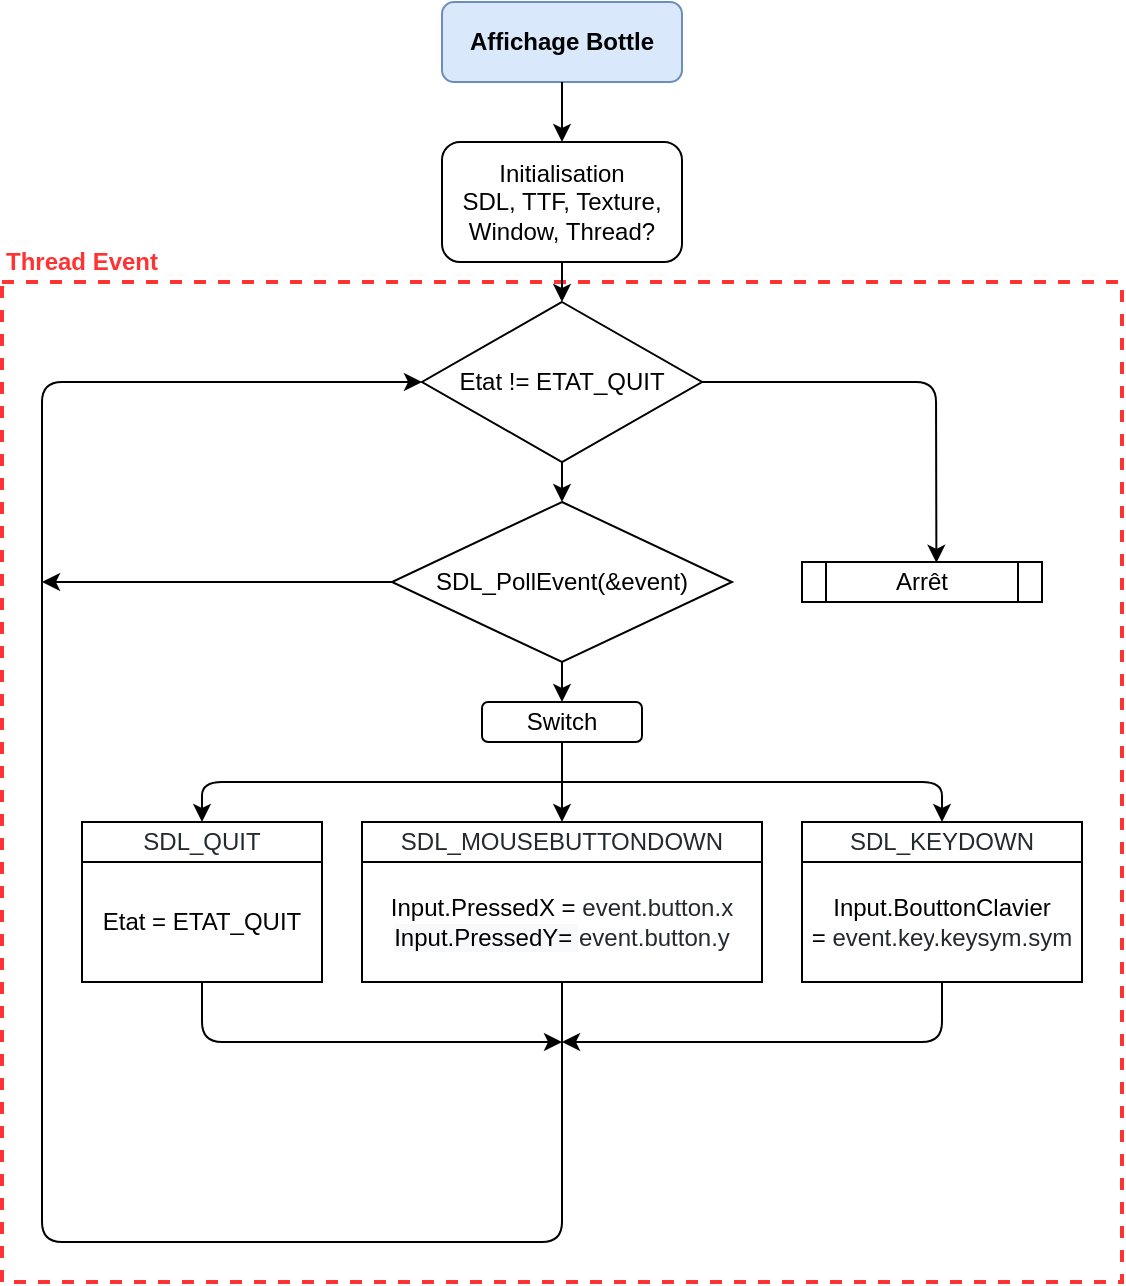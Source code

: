 <mxfile version="13.1.3" type="github" pages="5">
  <diagram id="C5RBs43oDa-KdzZeNtuy" name="Main Thread">
    <mxGraphModel dx="1038" dy="548" grid="1" gridSize="10" guides="1" tooltips="1" connect="1" arrows="1" fold="1" page="1" pageScale="1" pageWidth="827" pageHeight="1169" math="0" shadow="0">
      <root>
        <mxCell id="WIyWlLk6GJQsqaUBKTNV-0" />
        <mxCell id="WIyWlLk6GJQsqaUBKTNV-1" parent="WIyWlLk6GJQsqaUBKTNV-0" />
        <mxCell id="x3-0aDl-ISGODuwCyfTv-0" value="&lt;b&gt;Affichage Bottle&lt;/b&gt;" style="rounded=1;whiteSpace=wrap;html=1;fillColor=#dae8fc;strokeColor=#6c8ebf;" parent="WIyWlLk6GJQsqaUBKTNV-1" vertex="1">
          <mxGeometry x="330" y="90" width="120" height="40" as="geometry" />
        </mxCell>
        <mxCell id="x3-0aDl-ISGODuwCyfTv-1" value="Initialisation&lt;br&gt;SDL, TTF, Texture, Window, Thread?" style="rounded=1;whiteSpace=wrap;html=1;" parent="WIyWlLk6GJQsqaUBKTNV-1" vertex="1">
          <mxGeometry x="330" y="160" width="120" height="60" as="geometry" />
        </mxCell>
        <mxCell id="x3-0aDl-ISGODuwCyfTv-2" value="" style="endArrow=classic;html=1;entryX=0.5;entryY=0;entryDx=0;entryDy=0;" parent="WIyWlLk6GJQsqaUBKTNV-1" target="x3-0aDl-ISGODuwCyfTv-1" edge="1">
          <mxGeometry width="50" height="50" relative="1" as="geometry">
            <mxPoint x="390" y="130" as="sourcePoint" />
            <mxPoint x="439" y="80" as="targetPoint" />
          </mxGeometry>
        </mxCell>
        <mxCell id="x3-0aDl-ISGODuwCyfTv-3" value="" style="whiteSpace=wrap;html=1;fillColor=none;dashed=1;strokeColor=#FF3333;strokeWidth=2;" parent="WIyWlLk6GJQsqaUBKTNV-1" vertex="1">
          <mxGeometry x="110" y="230" width="560" height="500" as="geometry" />
        </mxCell>
        <mxCell id="x3-0aDl-ISGODuwCyfTv-4" value="Etat != ETAT_QUIT" style="rhombus;whiteSpace=wrap;html=1;fillColor=#ffffff;gradientColor=none;" parent="WIyWlLk6GJQsqaUBKTNV-1" vertex="1">
          <mxGeometry x="320" y="240" width="140" height="80" as="geometry" />
        </mxCell>
        <mxCell id="x3-0aDl-ISGODuwCyfTv-5" value="" style="endArrow=classic;html=1;exitX=0.5;exitY=1;exitDx=0;exitDy=0;" parent="WIyWlLk6GJQsqaUBKTNV-1" source="x3-0aDl-ISGODuwCyfTv-1" target="x3-0aDl-ISGODuwCyfTv-4" edge="1">
          <mxGeometry width="50" height="50" relative="1" as="geometry">
            <mxPoint x="390" y="410" as="sourcePoint" />
            <mxPoint x="440" y="360" as="targetPoint" />
          </mxGeometry>
        </mxCell>
        <mxCell id="x3-0aDl-ISGODuwCyfTv-7" value="SDL_PollEvent(&amp;amp;event)" style="rhombus;whiteSpace=wrap;html=1;fillColor=#ffffff;gradientColor=none;" parent="WIyWlLk6GJQsqaUBKTNV-1" vertex="1">
          <mxGeometry x="305" y="340" width="170" height="80" as="geometry" />
        </mxCell>
        <mxCell id="x3-0aDl-ISGODuwCyfTv-8" value="Switch" style="rounded=1;whiteSpace=wrap;html=1;fillColor=#ffffff;gradientColor=none;" parent="WIyWlLk6GJQsqaUBKTNV-1" vertex="1">
          <mxGeometry x="350" y="440" width="80" height="20" as="geometry" />
        </mxCell>
        <mxCell id="x3-0aDl-ISGODuwCyfTv-11" value="" style="group" parent="WIyWlLk6GJQsqaUBKTNV-1" vertex="1" connectable="0">
          <mxGeometry x="150" y="500" width="120" height="80" as="geometry" />
        </mxCell>
        <mxCell id="x3-0aDl-ISGODuwCyfTv-9" value="Etat = ETAT_QUIT" style="rounded=0;whiteSpace=wrap;html=1;fillColor=#ffffff;gradientColor=none;" parent="x3-0aDl-ISGODuwCyfTv-11" vertex="1">
          <mxGeometry y="20" width="120" height="60" as="geometry" />
        </mxCell>
        <mxCell id="x3-0aDl-ISGODuwCyfTv-10" value="&lt;span style=&quot;color: rgb(36 , 41 , 46) ; font-family: , &amp;#34;consolas&amp;#34; , &amp;#34;liberation mono&amp;#34; , &amp;#34;menlo&amp;#34; , monospace ; background-color: rgb(255 , 255 , 255)&quot;&gt;SDL_QUIT&lt;/span&gt;" style="rounded=0;whiteSpace=wrap;html=1;fillColor=#ffffff;gradientColor=none;" parent="x3-0aDl-ISGODuwCyfTv-11" vertex="1">
          <mxGeometry width="120" height="20" as="geometry" />
        </mxCell>
        <mxCell id="x3-0aDl-ISGODuwCyfTv-14" value="" style="group" parent="WIyWlLk6GJQsqaUBKTNV-1" vertex="1" connectable="0">
          <mxGeometry x="290" y="500" width="200" height="80" as="geometry" />
        </mxCell>
        <mxCell id="x3-0aDl-ISGODuwCyfTv-15" value="Input.PressedX =&amp;nbsp;&lt;span style=&quot;color: rgb(36 , 41 , 46) ; font-family: , &amp;#34;consolas&amp;#34; , &amp;#34;liberation mono&amp;#34; , &amp;#34;menlo&amp;#34; , monospace ; background-color: rgb(255 , 255 , 255)&quot;&gt;event.&lt;/span&gt;&lt;span class=&quot;pl-smi&quot; style=&quot;box-sizing: border-box ; color: rgb(36 , 41 , 46) ; font-family: , &amp;#34;consolas&amp;#34; , &amp;#34;liberation mono&amp;#34; , &amp;#34;menlo&amp;#34; , monospace ; background-color: rgb(255 , 255 , 255)&quot;&gt;button&lt;/span&gt;&lt;span style=&quot;color: rgb(36 , 41 , 46) ; font-family: , &amp;#34;consolas&amp;#34; , &amp;#34;liberation mono&amp;#34; , &amp;#34;menlo&amp;#34; , monospace ; background-color: rgb(255 , 255 , 255)&quot;&gt;.&lt;/span&gt;&lt;span class=&quot;pl-smi&quot; style=&quot;box-sizing: border-box ; color: rgb(36 , 41 , 46) ; font-family: , &amp;#34;consolas&amp;#34; , &amp;#34;liberation mono&amp;#34; , &amp;#34;menlo&amp;#34; , monospace ; background-color: rgb(255 , 255 , 255)&quot;&gt;x&lt;br&gt;&lt;span style=&quot;color: rgb(0 , 0 , 0) ; background-color: rgb(248 , 249 , 250)&quot;&gt;Input.PressedY=&amp;nbsp;&lt;/span&gt;event.&lt;span class=&quot;pl-smi&quot; style=&quot;box-sizing: border-box&quot;&gt;button&lt;/span&gt;.y&lt;br&gt;&lt;/span&gt;" style="rounded=0;whiteSpace=wrap;html=1;fillColor=#ffffff;gradientColor=none;" parent="x3-0aDl-ISGODuwCyfTv-14" vertex="1">
          <mxGeometry y="20" width="200" height="60" as="geometry" />
        </mxCell>
        <mxCell id="x3-0aDl-ISGODuwCyfTv-16" value="&lt;span style=&quot;color: rgb(36 , 41 , 46) ; font-family: , &amp;#34;consolas&amp;#34; , &amp;#34;liberation mono&amp;#34; , &amp;#34;menlo&amp;#34; , monospace ; background-color: rgb(255 , 255 , 255)&quot;&gt;SDL_MOUSEBUTTONDOWN&lt;/span&gt;" style="rounded=0;whiteSpace=wrap;html=1;fillColor=#ffffff;gradientColor=none;" parent="x3-0aDl-ISGODuwCyfTv-14" vertex="1">
          <mxGeometry width="200" height="20" as="geometry" />
        </mxCell>
        <mxCell id="x3-0aDl-ISGODuwCyfTv-17" value="" style="group" parent="WIyWlLk6GJQsqaUBKTNV-1" vertex="1" connectable="0">
          <mxGeometry x="510" y="500" width="140" height="80" as="geometry" />
        </mxCell>
        <mxCell id="x3-0aDl-ISGODuwCyfTv-18" value="Input.BouttonClavier =&amp;nbsp;&lt;span style=&quot;color: rgb(36 , 41 , 46) ; font-family: , &amp;#34;consolas&amp;#34; , &amp;#34;liberation mono&amp;#34; , &amp;#34;menlo&amp;#34; , monospace ; background-color: rgb(255 , 255 , 255)&quot;&gt;event.&lt;/span&gt;&lt;span class=&quot;pl-smi&quot; style=&quot;box-sizing: border-box ; color: rgb(36 , 41 , 46) ; font-family: , &amp;#34;consolas&amp;#34; , &amp;#34;liberation mono&amp;#34; , &amp;#34;menlo&amp;#34; , monospace ; background-color: rgb(255 , 255 , 255)&quot;&gt;key&lt;/span&gt;&lt;span style=&quot;color: rgb(36 , 41 , 46) ; font-family: , &amp;#34;consolas&amp;#34; , &amp;#34;liberation mono&amp;#34; , &amp;#34;menlo&amp;#34; , monospace ; background-color: rgb(255 , 255 , 255)&quot;&gt;.&lt;/span&gt;&lt;span class=&quot;pl-smi&quot; style=&quot;box-sizing: border-box ; color: rgb(36 , 41 , 46) ; font-family: , &amp;#34;consolas&amp;#34; , &amp;#34;liberation mono&amp;#34; , &amp;#34;menlo&amp;#34; , monospace ; background-color: rgb(255 , 255 , 255)&quot;&gt;keysym&lt;/span&gt;&lt;span style=&quot;color: rgb(36 , 41 , 46) ; font-family: , &amp;#34;consolas&amp;#34; , &amp;#34;liberation mono&amp;#34; , &amp;#34;menlo&amp;#34; , monospace ; background-color: rgb(255 , 255 , 255)&quot;&gt;.&lt;/span&gt;&lt;span class=&quot;pl-smi&quot; style=&quot;box-sizing: border-box ; color: rgb(36 , 41 , 46) ; font-family: , &amp;#34;consolas&amp;#34; , &amp;#34;liberation mono&amp;#34; , &amp;#34;menlo&amp;#34; , monospace ; background-color: rgb(255 , 255 , 255)&quot;&gt;sym&lt;/span&gt;" style="rounded=0;whiteSpace=wrap;html=1;fillColor=#ffffff;gradientColor=none;" parent="x3-0aDl-ISGODuwCyfTv-17" vertex="1">
          <mxGeometry y="20" width="140" height="60" as="geometry" />
        </mxCell>
        <mxCell id="x3-0aDl-ISGODuwCyfTv-19" value="&lt;span style=&quot;color: rgb(36 , 41 , 46) ; font-family: , &amp;#34;consolas&amp;#34; , &amp;#34;liberation mono&amp;#34; , &amp;#34;menlo&amp;#34; , monospace ; background-color: rgb(255 , 255 , 255)&quot;&gt;SDL_KEYDOWN&lt;/span&gt;" style="rounded=0;whiteSpace=wrap;html=1;fillColor=#ffffff;gradientColor=none;" parent="x3-0aDl-ISGODuwCyfTv-17" vertex="1">
          <mxGeometry width="140" height="20" as="geometry" />
        </mxCell>
        <mxCell id="x3-0aDl-ISGODuwCyfTv-20" value="" style="endArrow=classic;html=1;exitX=0.5;exitY=1;exitDx=0;exitDy=0;" parent="WIyWlLk6GJQsqaUBKTNV-1" source="x3-0aDl-ISGODuwCyfTv-8" target="x3-0aDl-ISGODuwCyfTv-16" edge="1">
          <mxGeometry width="50" height="50" relative="1" as="geometry">
            <mxPoint x="390" y="580" as="sourcePoint" />
            <mxPoint x="440" y="530" as="targetPoint" />
          </mxGeometry>
        </mxCell>
        <mxCell id="x3-0aDl-ISGODuwCyfTv-21" value="" style="endArrow=classic;html=1;entryX=0.5;entryY=0;entryDx=0;entryDy=0;" parent="WIyWlLk6GJQsqaUBKTNV-1" target="x3-0aDl-ISGODuwCyfTv-10" edge="1">
          <mxGeometry width="50" height="50" relative="1" as="geometry">
            <mxPoint x="390" y="480" as="sourcePoint" />
            <mxPoint x="290" y="450" as="targetPoint" />
            <Array as="points">
              <mxPoint x="210" y="480" />
            </Array>
          </mxGeometry>
        </mxCell>
        <mxCell id="x3-0aDl-ISGODuwCyfTv-22" value="" style="endArrow=classic;html=1;entryX=0.5;entryY=0;entryDx=0;entryDy=0;" parent="WIyWlLk6GJQsqaUBKTNV-1" target="x3-0aDl-ISGODuwCyfTv-19" edge="1">
          <mxGeometry width="50" height="50" relative="1" as="geometry">
            <mxPoint x="390" y="480" as="sourcePoint" />
            <mxPoint x="440" y="530" as="targetPoint" />
            <Array as="points">
              <mxPoint x="580" y="480" />
            </Array>
          </mxGeometry>
        </mxCell>
        <mxCell id="x3-0aDl-ISGODuwCyfTv-23" value="" style="endArrow=classic;html=1;exitX=0.5;exitY=1;exitDx=0;exitDy=0;entryX=0.5;entryY=0;entryDx=0;entryDy=0;" parent="WIyWlLk6GJQsqaUBKTNV-1" source="x3-0aDl-ISGODuwCyfTv-7" target="x3-0aDl-ISGODuwCyfTv-8" edge="1">
          <mxGeometry width="50" height="50" relative="1" as="geometry">
            <mxPoint x="390" y="580" as="sourcePoint" />
            <mxPoint x="440" y="530" as="targetPoint" />
          </mxGeometry>
        </mxCell>
        <mxCell id="x3-0aDl-ISGODuwCyfTv-24" value="" style="endArrow=classic;html=1;entryX=0.5;entryY=0;entryDx=0;entryDy=0;exitX=0.5;exitY=1;exitDx=0;exitDy=0;" parent="WIyWlLk6GJQsqaUBKTNV-1" source="x3-0aDl-ISGODuwCyfTv-4" target="x3-0aDl-ISGODuwCyfTv-7" edge="1">
          <mxGeometry width="50" height="50" relative="1" as="geometry">
            <mxPoint x="390" y="480" as="sourcePoint" />
            <mxPoint x="440" y="430" as="targetPoint" />
          </mxGeometry>
        </mxCell>
        <mxCell id="x3-0aDl-ISGODuwCyfTv-25" value="" style="endArrow=classic;html=1;entryX=0;entryY=0.5;entryDx=0;entryDy=0;exitX=0.5;exitY=1;exitDx=0;exitDy=0;" parent="WIyWlLk6GJQsqaUBKTNV-1" source="x3-0aDl-ISGODuwCyfTv-15" target="x3-0aDl-ISGODuwCyfTv-4" edge="1">
          <mxGeometry width="50" height="50" relative="1" as="geometry">
            <mxPoint x="100" y="130" as="sourcePoint" />
            <mxPoint x="390" y="650.711" as="targetPoint" />
            <Array as="points">
              <mxPoint x="390" y="710" />
              <mxPoint x="130" y="710" />
              <mxPoint x="130" y="380" />
              <mxPoint x="130" y="280" />
            </Array>
          </mxGeometry>
        </mxCell>
        <mxCell id="x3-0aDl-ISGODuwCyfTv-26" value="" style="endArrow=classic;html=1;exitX=0.5;exitY=1;exitDx=0;exitDy=0;" parent="WIyWlLk6GJQsqaUBKTNV-1" source="x3-0aDl-ISGODuwCyfTv-9" edge="1">
          <mxGeometry width="50" height="50" relative="1" as="geometry">
            <mxPoint x="390" y="580" as="sourcePoint" />
            <mxPoint x="390" y="610" as="targetPoint" />
            <Array as="points">
              <mxPoint x="210" y="610" />
            </Array>
          </mxGeometry>
        </mxCell>
        <mxCell id="x3-0aDl-ISGODuwCyfTv-27" value="" style="endArrow=classic;html=1;exitX=0.5;exitY=1;exitDx=0;exitDy=0;" parent="WIyWlLk6GJQsqaUBKTNV-1" source="x3-0aDl-ISGODuwCyfTv-18" edge="1">
          <mxGeometry width="50" height="50" relative="1" as="geometry">
            <mxPoint x="390" y="680" as="sourcePoint" />
            <mxPoint x="390" y="610" as="targetPoint" />
            <Array as="points">
              <mxPoint x="580" y="610" />
            </Array>
          </mxGeometry>
        </mxCell>
        <mxCell id="x3-0aDl-ISGODuwCyfTv-28" value="" style="endArrow=classic;html=1;exitX=0;exitY=0.5;exitDx=0;exitDy=0;" parent="WIyWlLk6GJQsqaUBKTNV-1" source="x3-0aDl-ISGODuwCyfTv-7" edge="1">
          <mxGeometry width="50" height="50" relative="1" as="geometry">
            <mxPoint x="390" y="480" as="sourcePoint" />
            <mxPoint x="130" y="380" as="targetPoint" />
          </mxGeometry>
        </mxCell>
        <mxCell id="x3-0aDl-ISGODuwCyfTv-30" value="Arrêt" style="shape=process;whiteSpace=wrap;html=1;backgroundOutline=1;fillColor=#ffffff;gradientColor=none;" parent="WIyWlLk6GJQsqaUBKTNV-1" vertex="1">
          <mxGeometry x="510" y="370" width="120" height="20" as="geometry" />
        </mxCell>
        <mxCell id="x3-0aDl-ISGODuwCyfTv-31" value="" style="endArrow=classic;html=1;exitX=1;exitY=0.5;exitDx=0;exitDy=0;entryX=0.56;entryY=0.02;entryDx=0;entryDy=0;entryPerimeter=0;" parent="WIyWlLk6GJQsqaUBKTNV-1" source="x3-0aDl-ISGODuwCyfTv-4" target="x3-0aDl-ISGODuwCyfTv-30" edge="1">
          <mxGeometry width="50" height="50" relative="1" as="geometry">
            <mxPoint x="390" y="480" as="sourcePoint" />
            <mxPoint x="440" y="430" as="targetPoint" />
            <Array as="points">
              <mxPoint x="577" y="280" />
            </Array>
          </mxGeometry>
        </mxCell>
        <mxCell id="x3-0aDl-ISGODuwCyfTv-32" value="Thread Event" style="text;html=1;strokeColor=none;fillColor=none;align=center;verticalAlign=middle;whiteSpace=wrap;rounded=0;fontStyle=1;fontColor=#FF3333;" parent="WIyWlLk6GJQsqaUBKTNV-1" vertex="1">
          <mxGeometry x="110" y="210" width="80" height="20" as="geometry" />
        </mxCell>
      </root>
    </mxGraphModel>
  </diagram>
  <diagram id="mV_8aAiYIyaUgRgPS9Er" name="Menu Thread">
    <mxGraphModel dx="1038" dy="548" grid="1" gridSize="10" guides="1" tooltips="1" connect="1" arrows="1" fold="1" page="1" pageScale="1" pageWidth="827" pageHeight="1169" math="0" shadow="0">
      <root>
        <mxCell id="vZPbmTrnyK0QU0AKoeYh-0" />
        <mxCell id="vZPbmTrnyK0QU0AKoeYh-1" parent="vZPbmTrnyK0QU0AKoeYh-0" />
        <mxCell id="e_vKIvhH-Zaa7iAVlnjw-0" value="" style="whiteSpace=wrap;html=1;dashed=1;fillColor=none;strokeColor=#FF3333;strokeWidth=2;" parent="vZPbmTrnyK0QU0AKoeYh-1" vertex="1">
          <mxGeometry x="110" y="220" width="560" height="420" as="geometry" />
        </mxCell>
        <mxCell id="1Tas4SEN_yfj2xKBpSrV-0" value="Thread Menu" style="text;html=1;strokeColor=none;fillColor=none;align=center;verticalAlign=middle;whiteSpace=wrap;rounded=0;fontStyle=1;fontColor=#FF3333;" parent="vZPbmTrnyK0QU0AKoeYh-1" vertex="1">
          <mxGeometry x="110" y="200" width="80" height="20" as="geometry" />
        </mxCell>
        <mxCell id="qAhnPctFecZi3tBxf-kB-5" style="edgeStyle=none;rounded=0;orthogonalLoop=1;jettySize=auto;html=1;exitX=0.5;exitY=1;exitDx=0;exitDy=0;fontColor=#000000;" parent="vZPbmTrnyK0QU0AKoeYh-1" source="qAhnPctFecZi3tBxf-kB-0" target="qAhnPctFecZi3tBxf-kB-4" edge="1">
          <mxGeometry relative="1" as="geometry" />
        </mxCell>
        <mxCell id="AD7GURItfGFIor2AkFQz-9" style="edgeStyle=none;rounded=0;orthogonalLoop=1;jettySize=auto;html=1;exitX=1;exitY=0.5;exitDx=0;exitDy=0;fontColor=#000000;" parent="vZPbmTrnyK0QU0AKoeYh-1" source="qAhnPctFecZi3tBxf-kB-0" edge="1">
          <mxGeometry relative="1" as="geometry">
            <mxPoint x="390" y="240" as="targetPoint" />
            <Array as="points">
              <mxPoint x="463" y="240" />
            </Array>
          </mxGeometry>
        </mxCell>
        <mxCell id="qAhnPctFecZi3tBxf-kB-0" value="&lt;font color=&quot;#000000&quot;&gt;Etat == ETAT_MENU&lt;/font&gt;" style="rhombus;whiteSpace=wrap;html=1;strokeColor=#000000;fillColor=none;gradientColor=none;fontColor=#FF3333;" parent="vZPbmTrnyK0QU0AKoeYh-1" vertex="1">
          <mxGeometry x="317.5" y="250" width="145" height="80" as="geometry" />
        </mxCell>
        <mxCell id="qAhnPctFecZi3tBxf-kB-3" style="edgeStyle=none;rounded=0;orthogonalLoop=1;jettySize=auto;html=1;exitX=0.5;exitY=1;exitDx=0;exitDy=0;entryX=0.5;entryY=0;entryDx=0;entryDy=0;fontColor=#FF3333;" parent="vZPbmTrnyK0QU0AKoeYh-1" source="qAhnPctFecZi3tBxf-kB-1" target="qAhnPctFecZi3tBxf-kB-0" edge="1">
          <mxGeometry relative="1" as="geometry" />
        </mxCell>
        <mxCell id="qAhnPctFecZi3tBxf-kB-1" value="&lt;font color=&quot;#000000&quot;&gt;MENU&lt;/font&gt;" style="rounded=1;whiteSpace=wrap;html=1;strokeColor=#10739e;fillColor=#b1ddf0;fontStyle=1" parent="vZPbmTrnyK0QU0AKoeYh-1" vertex="1">
          <mxGeometry x="330" y="170" width="120" height="30" as="geometry" />
        </mxCell>
        <mxCell id="qAhnPctFecZi3tBxf-kB-2" style="edgeStyle=none;rounded=0;orthogonalLoop=1;jettySize=auto;html=1;exitX=0.5;exitY=1;exitDx=0;exitDy=0;fontColor=#FF3333;" parent="vZPbmTrnyK0QU0AKoeYh-1" source="qAhnPctFecZi3tBxf-kB-1" target="qAhnPctFecZi3tBxf-kB-1" edge="1">
          <mxGeometry relative="1" as="geometry" />
        </mxCell>
        <mxCell id="AD7GURItfGFIor2AkFQz-6" style="edgeStyle=none;rounded=0;orthogonalLoop=1;jettySize=auto;html=1;exitX=0.5;exitY=1;exitDx=0;exitDy=0;entryX=0.5;entryY=0;entryDx=0;entryDy=0;fontColor=#000000;" parent="vZPbmTrnyK0QU0AKoeYh-1" source="qAhnPctFecZi3tBxf-kB-4" target="AD7GURItfGFIor2AkFQz-3" edge="1">
          <mxGeometry relative="1" as="geometry" />
        </mxCell>
        <mxCell id="qAhnPctFecZi3tBxf-kB-4" value="Afficher Menu" style="rounded=0;whiteSpace=wrap;html=1;strokeColor=#000000;fillColor=none;gradientColor=none;fontColor=#000000;" parent="vZPbmTrnyK0QU0AKoeYh-1" vertex="1">
          <mxGeometry x="330" y="350" width="120" height="30" as="geometry" />
        </mxCell>
        <mxCell id="qAhnPctFecZi3tBxf-kB-9" value="" style="group" parent="vZPbmTrnyK0QU0AKoeYh-1" vertex="1" connectable="0">
          <mxGeometry x="180" y="484.22" width="170" height="65.78" as="geometry" />
        </mxCell>
        <mxCell id="qAhnPctFecZi3tBxf-kB-6" value="Input(x,y) = 0&lt;br&gt;Etat = ETAT_CONNECTION&lt;br&gt;" style="rounded=0;whiteSpace=wrap;html=1;strokeColor=#000000;fillColor=none;gradientColor=none;fontColor=#000000;" parent="qAhnPctFecZi3tBxf-kB-9" vertex="1">
          <mxGeometry y="16.445" width="170" height="49.335" as="geometry" />
        </mxCell>
        <mxCell id="qAhnPctFecZi3tBxf-kB-8" value="Input(x,y)&amp;nbsp;&lt;span style=&quot;font-family: &amp;#34;open sans&amp;#34; ; font-size: 16px ; letter-spacing: 0.3px&quot;&gt;∈ &lt;/span&gt;&lt;span style=&quot;letter-spacing: 0.3px&quot;&gt;&lt;font style=&quot;font-size: 12px&quot;&gt;Se connecter&lt;/font&gt;&lt;/span&gt;&lt;span style=&quot;font-family: &amp;#34;open sans&amp;#34; ; font-size: 16px ; letter-spacing: 0.3px&quot;&gt;&amp;nbsp;&lt;/span&gt;" style="rounded=0;whiteSpace=wrap;html=1;strokeColor=#000000;fillColor=none;gradientColor=none;fontColor=#000000;align=center;" parent="qAhnPctFecZi3tBxf-kB-9" vertex="1">
          <mxGeometry y="-10" width="170" height="26.45" as="geometry" />
        </mxCell>
        <mxCell id="AD7GURItfGFIor2AkFQz-0" value="" style="group" parent="vZPbmTrnyK0QU0AKoeYh-1" vertex="1" connectable="0">
          <mxGeometry x="430" y="484.22" width="170" height="65.78" as="geometry" />
        </mxCell>
        <mxCell id="AD7GURItfGFIor2AkFQz-1" value="Input(x,y) = 0&lt;br&gt;Etat = ETAT_COMPTE" style="rounded=0;whiteSpace=wrap;html=1;strokeColor=#000000;fillColor=none;gradientColor=none;fontColor=#000000;" parent="AD7GURItfGFIor2AkFQz-0" vertex="1">
          <mxGeometry y="16.445" width="170" height="49.335" as="geometry" />
        </mxCell>
        <mxCell id="AD7GURItfGFIor2AkFQz-2" value="Input(x,y)&amp;nbsp;&lt;span style=&quot;font-family: &amp;#34;open sans&amp;#34; ; font-size: 16px ; letter-spacing: 0.3px&quot;&gt;∈ &lt;/span&gt;&lt;span style=&quot;letter-spacing: 0.3px&quot;&gt;&lt;font style=&quot;font-size: 12px&quot;&gt;Créer Compte&lt;/font&gt;&lt;/span&gt;&lt;span style=&quot;font-family: &amp;#34;open sans&amp;#34; ; font-size: 16px ; letter-spacing: 0.3px&quot;&gt;&amp;nbsp;&lt;/span&gt;" style="rounded=0;whiteSpace=wrap;html=1;strokeColor=#000000;fillColor=none;gradientColor=none;fontColor=#000000;align=center;" parent="AD7GURItfGFIor2AkFQz-0" vertex="1">
          <mxGeometry y="-10" width="170" height="26.45" as="geometry" />
        </mxCell>
        <mxCell id="AD7GURItfGFIor2AkFQz-4" style="edgeStyle=none;rounded=0;orthogonalLoop=1;jettySize=auto;html=1;exitX=0.5;exitY=1;exitDx=0;exitDy=0;entryX=0.5;entryY=0;entryDx=0;entryDy=0;fontColor=#000000;" parent="vZPbmTrnyK0QU0AKoeYh-1" source="AD7GURItfGFIor2AkFQz-3" target="AD7GURItfGFIor2AkFQz-2" edge="1">
          <mxGeometry relative="1" as="geometry">
            <Array as="points">
              <mxPoint x="390" y="440" />
              <mxPoint x="515" y="440" />
            </Array>
          </mxGeometry>
        </mxCell>
        <mxCell id="AD7GURItfGFIor2AkFQz-5" style="edgeStyle=none;rounded=0;orthogonalLoop=1;jettySize=auto;html=1;exitX=0.5;exitY=1;exitDx=0;exitDy=0;entryX=0.5;entryY=0;entryDx=0;entryDy=0;fontColor=#000000;" parent="vZPbmTrnyK0QU0AKoeYh-1" source="AD7GURItfGFIor2AkFQz-3" target="qAhnPctFecZi3tBxf-kB-8" edge="1">
          <mxGeometry relative="1" as="geometry">
            <Array as="points">
              <mxPoint x="390" y="440" />
              <mxPoint x="265" y="440" />
            </Array>
          </mxGeometry>
        </mxCell>
        <mxCell id="AD7GURItfGFIor2AkFQz-3" value="Test" style="rounded=1;whiteSpace=wrap;html=1;strokeColor=#000000;fillColor=none;gradientColor=none;fontColor=#000000;" parent="vZPbmTrnyK0QU0AKoeYh-1" vertex="1">
          <mxGeometry x="350" y="400" width="80" height="20" as="geometry" />
        </mxCell>
        <mxCell id="AD7GURItfGFIor2AkFQz-7" style="edgeStyle=none;rounded=0;orthogonalLoop=1;jettySize=auto;html=1;exitX=0.5;exitY=1;exitDx=0;exitDy=0;fontColor=#000000;" parent="vZPbmTrnyK0QU0AKoeYh-1" source="qAhnPctFecZi3tBxf-kB-6" edge="1">
          <mxGeometry relative="1" as="geometry">
            <mxPoint x="390" y="240" as="targetPoint" />
            <Array as="points">
              <mxPoint x="265" y="600" />
              <mxPoint x="160" y="600" />
              <mxPoint x="160" y="240" />
            </Array>
          </mxGeometry>
        </mxCell>
        <mxCell id="AD7GURItfGFIor2AkFQz-8" style="edgeStyle=none;rounded=0;orthogonalLoop=1;jettySize=auto;html=1;exitX=0.5;exitY=1;exitDx=0;exitDy=0;fontColor=#000000;" parent="vZPbmTrnyK0QU0AKoeYh-1" source="AD7GURItfGFIor2AkFQz-1" edge="1">
          <mxGeometry relative="1" as="geometry">
            <mxPoint x="260" y="600" as="targetPoint" />
            <Array as="points">
              <mxPoint x="515" y="600" />
            </Array>
          </mxGeometry>
        </mxCell>
        <mxCell id="rxZX2GfCOOFLnkzj0nId-0" style="edgeStyle=none;rounded=0;orthogonalLoop=1;jettySize=auto;html=1;exitX=0.5;exitY=1;exitDx=0;exitDy=0;fontColor=#000000;" parent="vZPbmTrnyK0QU0AKoeYh-1" source="e_vKIvhH-Zaa7iAVlnjw-0" target="e_vKIvhH-Zaa7iAVlnjw-0" edge="1">
          <mxGeometry relative="1" as="geometry" />
        </mxCell>
      </root>
    </mxGraphModel>
  </diagram>
  <diagram id="SABJsbvcj25Dh_eEQugB" name="Créer Compte Thread">
    <mxGraphModel dx="1865" dy="1717" grid="1" gridSize="10" guides="1" tooltips="1" connect="1" arrows="1" fold="1" page="1" pageScale="1" pageWidth="827" pageHeight="1169" math="0" shadow="0">
      <root>
        <mxCell id="mYMzYYPP3-yORAxUGA6w-0" />
        <mxCell id="mYMzYYPP3-yORAxUGA6w-1" parent="mYMzYYPP3-yORAxUGA6w-0" />
        <mxCell id="J_84b_MgxyA1gWOChDv_-0" value="" style="whiteSpace=wrap;html=1;dashed=1;fillColor=none;strokeColor=#FF3333;verticalAlign=middle;strokeWidth=2;" vertex="1" parent="mYMzYYPP3-yORAxUGA6w-1">
          <mxGeometry x="-320" y="40" width="1150" height="910" as="geometry" />
        </mxCell>
        <mxCell id="oTb_ZZuAs04yJFlOT6FL-0" value="Thread Créer Compte" style="text;html=1;strokeColor=none;fillColor=none;align=center;verticalAlign=middle;whiteSpace=wrap;rounded=0;fontStyle=1;fontColor=#FF3333;" parent="mYMzYYPP3-yORAxUGA6w-1" vertex="1">
          <mxGeometry x="-320" y="20" width="130" height="20" as="geometry" />
        </mxCell>
        <mxCell id="rjOmy4k-91mObsRukWhH-1" style="edgeStyle=none;rounded=0;orthogonalLoop=1;jettySize=auto;html=1;exitX=0.5;exitY=1;exitDx=0;exitDy=0;entryX=0.5;entryY=0;entryDx=0;entryDy=0;fontColor=#000000;" parent="mYMzYYPP3-yORAxUGA6w-1" source="w_IP8f8tN010MCsf9RJf-0" target="rjOmy4k-91mObsRukWhH-0" edge="1">
          <mxGeometry relative="1" as="geometry" />
        </mxCell>
        <mxCell id="DLfBeb-snqFi9MLf9C4Z-7" style="edgeStyle=orthogonalEdgeStyle;rounded=0;orthogonalLoop=1;jettySize=auto;html=1;exitX=1;exitY=0.5;exitDx=0;exitDy=0;" edge="1" parent="mYMzYYPP3-yORAxUGA6w-1" source="w_IP8f8tN010MCsf9RJf-0">
          <mxGeometry relative="1" as="geometry">
            <mxPoint x="390" y="50" as="targetPoint" />
            <Array as="points">
              <mxPoint x="530" y="290" />
              <mxPoint x="530" y="50" />
            </Array>
          </mxGeometry>
        </mxCell>
        <mxCell id="w_IP8f8tN010MCsf9RJf-0" value="&lt;font color=&quot;#000000&quot;&gt;Etat == ETAT_COMPTE&lt;/font&gt;" style="rhombus;whiteSpace=wrap;html=1;strokeColor=#000000;fillColor=none;gradientColor=none;fontColor=#FF3333;" parent="mYMzYYPP3-yORAxUGA6w-1" vertex="1">
          <mxGeometry x="293.75" y="250" width="192.5" height="80" as="geometry" />
        </mxCell>
        <mxCell id="DLfBeb-snqFi9MLf9C4Z-6" style="edgeStyle=orthogonalEdgeStyle;rounded=0;orthogonalLoop=1;jettySize=auto;html=1;exitX=0.5;exitY=1;exitDx=0;exitDy=0;" edge="1" parent="mYMzYYPP3-yORAxUGA6w-1" source="lALPWYPhE3fPlMj3Ps1b-0" target="DLfBeb-snqFi9MLf9C4Z-0">
          <mxGeometry relative="1" as="geometry" />
        </mxCell>
        <mxCell id="lALPWYPhE3fPlMj3Ps1b-0" value="&lt;font color=&quot;#000000&quot;&gt;Créer Compte&lt;/font&gt;" style="rounded=1;whiteSpace=wrap;html=1;strokeColor=#10739e;fillColor=#b1ddf0;fontStyle=1" parent="mYMzYYPP3-yORAxUGA6w-1" vertex="1">
          <mxGeometry x="330" y="-10" width="120" height="30" as="geometry" />
        </mxCell>
        <mxCell id="9mNAoDdw1-pX__U5zwQ0-13" style="edgeStyle=none;rounded=0;orthogonalLoop=1;jettySize=auto;html=1;exitX=0.5;exitY=1;exitDx=0;exitDy=0;entryX=0.5;entryY=0;entryDx=0;entryDy=0;fontColor=#000000;" parent="mYMzYYPP3-yORAxUGA6w-1" source="rjOmy4k-91mObsRukWhH-0" target="9mNAoDdw1-pX__U5zwQ0-9" edge="1">
          <mxGeometry relative="1" as="geometry">
            <Array as="points">
              <mxPoint x="390" y="400" />
              <mxPoint x="140" y="400" />
            </Array>
          </mxGeometry>
        </mxCell>
        <mxCell id="d3_sLzzLSzaLYkmZ6J2R-30" style="edgeStyle=none;rounded=0;orthogonalLoop=1;jettySize=auto;html=1;exitX=0.5;exitY=1;exitDx=0;exitDy=0;entryX=0.5;entryY=0;entryDx=0;entryDy=0;fontColor=#000000;" parent="mYMzYYPP3-yORAxUGA6w-1" source="rjOmy4k-91mObsRukWhH-0" target="VOyfhuNL1UjFmyKFR9fz-0" edge="1">
          <mxGeometry relative="1" as="geometry">
            <Array as="points">
              <mxPoint x="390" y="400" />
              <mxPoint x="640" y="400" />
            </Array>
          </mxGeometry>
        </mxCell>
        <mxCell id="JDDFASkZUZdpF0DCCOwM-0" style="edgeStyle=orthogonalEdgeStyle;rounded=0;orthogonalLoop=1;jettySize=auto;html=1;exitX=0.5;exitY=1;exitDx=0;exitDy=0;entryX=0.5;entryY=0;entryDx=0;entryDy=0;" edge="1" parent="mYMzYYPP3-yORAxUGA6w-1" source="rjOmy4k-91mObsRukWhH-0" target="d3_sLzzLSzaLYkmZ6J2R-5">
          <mxGeometry relative="1" as="geometry" />
        </mxCell>
        <mxCell id="rjOmy4k-91mObsRukWhH-0" value="Afficher Compte" style="rounded=0;whiteSpace=wrap;html=1;strokeColor=#000000;fillColor=none;gradientColor=none;fontColor=#000000;" parent="mYMzYYPP3-yORAxUGA6w-1" vertex="1">
          <mxGeometry x="330" y="350" width="120" height="30" as="geometry" />
        </mxCell>
        <mxCell id="9mNAoDdw1-pX__U5zwQ0-2" style="edgeStyle=none;rounded=0;orthogonalLoop=1;jettySize=auto;html=1;exitX=0.5;exitY=1;exitDx=0;exitDy=0;entryX=0.5;entryY=0;entryDx=0;entryDy=0;fontColor=#000000;" parent="mYMzYYPP3-yORAxUGA6w-1" source="VOyfhuNL1UjFmyKFR9fz-0" target="9mNAoDdw1-pX__U5zwQ0-0" edge="1">
          <mxGeometry relative="1" as="geometry" />
        </mxCell>
        <mxCell id="VOyfhuNL1UjFmyKFR9fz-0" value="&lt;font color=&quot;#000000&quot;&gt;Input(x,y)&amp;nbsp;&lt;/font&gt;&lt;span style=&quot;color: rgb(0 , 0 , 0) ; font-family: &amp;#34;open sans&amp;#34; ; font-size: 16px ; letter-spacing: 0.3px&quot;&gt;∈ &lt;/span&gt;&lt;span style=&quot;color: rgb(0 , 0 , 0) ; letter-spacing: 0.3px&quot;&gt;&lt;font style=&quot;font-size: 12px&quot;&gt;Retour&lt;/font&gt;&lt;/span&gt;" style="rhombus;whiteSpace=wrap;html=1;strokeColor=#000000;fillColor=none;gradientColor=none;fontColor=#FF3333;" parent="mYMzYYPP3-yORAxUGA6w-1" vertex="1">
          <mxGeometry x="560" y="425" width="160" height="50" as="geometry" />
        </mxCell>
        <mxCell id="DLfBeb-snqFi9MLf9C4Z-8" style="edgeStyle=orthogonalEdgeStyle;rounded=0;orthogonalLoop=1;jettySize=auto;html=1;exitX=0.5;exitY=1;exitDx=0;exitDy=0;" edge="1" parent="mYMzYYPP3-yORAxUGA6w-1" source="9mNAoDdw1-pX__U5zwQ0-0">
          <mxGeometry relative="1" as="geometry">
            <mxPoint x="530" y="180" as="targetPoint" />
            <Array as="points">
              <mxPoint x="640" y="565" />
              <mxPoint x="760" y="565" />
              <mxPoint x="760" y="180" />
            </Array>
          </mxGeometry>
        </mxCell>
        <mxCell id="9mNAoDdw1-pX__U5zwQ0-0" value="Input(x,y) = 0&lt;br&gt;Etat = ETAT_MENU" style="rounded=1;whiteSpace=wrap;html=1;strokeColor=#000000;fillColor=none;gradientColor=none;fontColor=#000000;" parent="mYMzYYPP3-yORAxUGA6w-1" vertex="1">
          <mxGeometry x="580" y="500" width="120" height="45" as="geometry" />
        </mxCell>
        <mxCell id="d3_sLzzLSzaLYkmZ6J2R-0" style="edgeStyle=none;rounded=0;orthogonalLoop=1;jettySize=auto;html=1;exitX=0.5;exitY=1;exitDx=0;exitDy=0;entryX=0.5;entryY=0;entryDx=0;entryDy=0;fontColor=#000000;" parent="mYMzYYPP3-yORAxUGA6w-1" source="9mNAoDdw1-pX__U5zwQ0-9" target="9mNAoDdw1-pX__U5zwQ0-14" edge="1">
          <mxGeometry relative="1" as="geometry" />
        </mxCell>
        <mxCell id="d3_sLzzLSzaLYkmZ6J2R-22" style="edgeStyle=none;rounded=0;orthogonalLoop=1;jettySize=auto;html=1;exitX=0.5;exitY=1;exitDx=0;exitDy=0;entryX=0.5;entryY=0;entryDx=0;entryDy=0;fontColor=#000000;" parent="mYMzYYPP3-yORAxUGA6w-1" source="9mNAoDdw1-pX__U5zwQ0-9" target="d3_sLzzLSzaLYkmZ6J2R-21" edge="1">
          <mxGeometry relative="1" as="geometry">
            <Array as="points">
              <mxPoint x="140" y="490" />
              <mxPoint x="-107" y="490" />
            </Array>
          </mxGeometry>
        </mxCell>
        <mxCell id="9mNAoDdw1-pX__U5zwQ0-9" value="&lt;font color=&quot;#000000&quot;&gt;Input(x,y)&amp;nbsp;&lt;/font&gt;&lt;span style=&quot;color: rgb(0 , 0 , 0) ; font-family: &amp;#34;open sans&amp;#34; ; font-size: 16px ; letter-spacing: 0.3px&quot;&gt;∈ &lt;/span&gt;&lt;span style=&quot;color: rgb(0 , 0 , 0) ; letter-spacing: 0.3px&quot;&gt;&lt;font style=&quot;font-size: 12px&quot;&gt;ID/MDP&lt;/font&gt;&lt;/span&gt;" style="rhombus;whiteSpace=wrap;html=1;strokeColor=#000000;fillColor=none;gradientColor=none;fontColor=#FF3333;" parent="mYMzYYPP3-yORAxUGA6w-1" vertex="1">
          <mxGeometry x="60" y="425" width="160" height="50" as="geometry" />
        </mxCell>
        <mxCell id="d3_sLzzLSzaLYkmZ6J2R-4" style="edgeStyle=none;rounded=0;orthogonalLoop=1;jettySize=auto;html=1;exitX=0.5;exitY=1;exitDx=0;exitDy=0;entryX=0.5;entryY=0;entryDx=0;entryDy=0;fontColor=#000000;" parent="mYMzYYPP3-yORAxUGA6w-1" source="9mNAoDdw1-pX__U5zwQ0-14" target="d3_sLzzLSzaLYkmZ6J2R-2" edge="1">
          <mxGeometry relative="1" as="geometry" />
        </mxCell>
        <mxCell id="9mNAoDdw1-pX__U5zwQ0-14" value="&lt;font color=&quot;#000000&quot;&gt;Input.BoutonClavier&amp;nbsp; == une lettre &lt;br&gt;&lt;/font&gt;" style="rhombus;whiteSpace=wrap;html=1;strokeColor=#000000;fillColor=none;gradientColor=none;fontColor=#FF3333;" parent="mYMzYYPP3-yORAxUGA6w-1" vertex="1">
          <mxGeometry x="27.5" y="515" width="225" height="60" as="geometry" />
        </mxCell>
        <mxCell id="d3_sLzzLSzaLYkmZ6J2R-18" style="edgeStyle=none;rounded=0;orthogonalLoop=1;jettySize=auto;html=1;exitX=0.5;exitY=1;exitDx=0;exitDy=0;entryX=0.5;entryY=0;entryDx=0;entryDy=0;fontColor=#000000;" parent="mYMzYYPP3-yORAxUGA6w-1" source="d3_sLzzLSzaLYkmZ6J2R-2" target="d3_sLzzLSzaLYkmZ6J2R-13" edge="1">
          <mxGeometry relative="1" as="geometry" />
        </mxCell>
        <mxCell id="d3_sLzzLSzaLYkmZ6J2R-2" value="ID/MDP += Input.BoutonClavier&lt;br&gt;mes.texte = Input.BoutonClavier&lt;br&gt;mes.texte.x += 25&lt;br&gt;Write(mes)" style="rounded=1;whiteSpace=wrap;html=1;strokeColor=#000000;fillColor=none;gradientColor=none;fontColor=#000000;align=center;" parent="mYMzYYPP3-yORAxUGA6w-1" vertex="1">
          <mxGeometry x="50" y="595" width="180" height="75" as="geometry" />
        </mxCell>
        <mxCell id="DLfBeb-snqFi9MLf9C4Z-11" style="edgeStyle=orthogonalEdgeStyle;rounded=0;orthogonalLoop=1;jettySize=auto;html=1;exitX=0.5;exitY=1;exitDx=0;exitDy=0;entryX=0.5;entryY=0;entryDx=0;entryDy=0;" edge="1" parent="mYMzYYPP3-yORAxUGA6w-1" source="d3_sLzzLSzaLYkmZ6J2R-5" target="DLfBeb-snqFi9MLf9C4Z-10">
          <mxGeometry relative="1" as="geometry" />
        </mxCell>
        <mxCell id="d3_sLzzLSzaLYkmZ6J2R-5" value="&lt;font style=&quot;font-size: 10px&quot;&gt;&lt;font color=&quot;#000000&quot;&gt;Input.BoutonClavier&amp;nbsp; == enter&lt;br&gt;&amp;amp;&amp;amp;&amp;nbsp;&lt;/font&gt;&lt;span&gt;&lt;font color=&quot;#000000&quot;&gt;checkExistenceElementInTabID&lt;/font&gt;&lt;/span&gt;&lt;/font&gt;&lt;font color=&quot;#000000&quot;&gt;&lt;br&gt;&lt;/font&gt;" style="rhombus;whiteSpace=wrap;html=1;strokeColor=#000000;fillColor=none;gradientColor=none;fontColor=#FF3333;" parent="mYMzYYPP3-yORAxUGA6w-1" vertex="1">
          <mxGeometry x="280" y="420" width="220" height="60" as="geometry" />
        </mxCell>
        <mxCell id="DLfBeb-snqFi9MLf9C4Z-13" style="edgeStyle=orthogonalEdgeStyle;rounded=0;orthogonalLoop=1;jettySize=auto;html=1;exitX=0.5;exitY=1;exitDx=0;exitDy=0;entryX=0.5;entryY=0;entryDx=0;entryDy=0;" edge="1" parent="mYMzYYPP3-yORAxUGA6w-1" source="d3_sLzzLSzaLYkmZ6J2R-9" target="DLfBeb-snqFi9MLf9C4Z-9">
          <mxGeometry relative="1" as="geometry" />
        </mxCell>
        <mxCell id="d3_sLzzLSzaLYkmZ6J2R-9" value="SaveIDs()&lt;br&gt;Input(x,y) = 0&lt;br&gt;Etat = ETAT_MENU" style="rounded=1;whiteSpace=wrap;html=1;strokeColor=#000000;fillColor=none;gradientColor=none;fontColor=#000000;" parent="mYMzYYPP3-yORAxUGA6w-1" vertex="1">
          <mxGeometry x="330" y="575" width="120" height="50" as="geometry" />
        </mxCell>
        <mxCell id="JDDFASkZUZdpF0DCCOwM-1" style="edgeStyle=orthogonalEdgeStyle;rounded=0;orthogonalLoop=1;jettySize=auto;html=1;exitX=0.5;exitY=1;exitDx=0;exitDy=0;" edge="1" parent="mYMzYYPP3-yORAxUGA6w-1" source="d3_sLzzLSzaLYkmZ6J2R-13">
          <mxGeometry relative="1" as="geometry">
            <mxPoint x="260" y="400" as="targetPoint" />
          </mxGeometry>
        </mxCell>
        <mxCell id="d3_sLzzLSzaLYkmZ6J2R-13" value="Input.BoutonClavier&amp;nbsp; = NULL" style="rounded=1;whiteSpace=wrap;html=1;strokeColor=#000000;fillColor=none;gradientColor=none;fontColor=#000000;" parent="mYMzYYPP3-yORAxUGA6w-1" vertex="1">
          <mxGeometry x="60" y="700" width="160" height="20" as="geometry" />
        </mxCell>
        <mxCell id="d3_sLzzLSzaLYkmZ6J2R-28" style="edgeStyle=none;rounded=0;orthogonalLoop=1;jettySize=auto;html=1;exitX=0;exitY=0.5;exitDx=0;exitDy=0;fontColor=#000000;" parent="mYMzYYPP3-yORAxUGA6w-1" source="d3_sLzzLSzaLYkmZ6J2R-21" edge="1">
          <mxGeometry relative="1" as="geometry">
            <mxPoint x="140" y="400" as="targetPoint" />
            <Array as="points">
              <mxPoint x="-220" y="400" />
            </Array>
          </mxGeometry>
        </mxCell>
        <mxCell id="d3_sLzzLSzaLYkmZ6J2R-21" value="&lt;font color=&quot;#000000&quot;&gt;Input.BoutonClavier&amp;nbsp; == NULL&amp;nbsp;&lt;br&gt;&lt;/font&gt;" style="rhombus;whiteSpace=wrap;html=1;strokeColor=#000000;fillColor=none;gradientColor=none;fontColor=#FF3333;" parent="mYMzYYPP3-yORAxUGA6w-1" vertex="1">
          <mxGeometry x="-220" y="515" width="225" height="60" as="geometry" />
        </mxCell>
        <mxCell id="JDDFASkZUZdpF0DCCOwM-2" value="" style="whiteSpace=wrap;html=1;dashed=1;fillColor=none;strokeColor=#009900;verticalAlign=middle;strokeWidth=2;" vertex="1" parent="mYMzYYPP3-yORAxUGA6w-1">
          <mxGeometry x="-240" y="480" width="520" height="270" as="geometry" />
        </mxCell>
        <mxCell id="XY0kKlbf16FfDKna0d6W-0" value="&lt;font color=&quot;#009900&quot;&gt;&lt;b&gt;BarreSaisie()&lt;/b&gt;&lt;/font&gt;" style="text;html=1;strokeColor=none;fillColor=none;align=center;verticalAlign=middle;whiteSpace=wrap;rounded=0;" vertex="1" parent="mYMzYYPP3-yORAxUGA6w-1">
          <mxGeometry x="-240" y="730" width="80" height="20" as="geometry" />
        </mxCell>
        <mxCell id="XY0kKlbf16FfDKna0d6W-1" value="" style="endArrow=classic;html=1;exitX=0.5;exitY=1;exitDx=0;exitDy=0;" edge="1" parent="mYMzYYPP3-yORAxUGA6w-1" source="DLfBeb-snqFi9MLf9C4Z-15">
          <mxGeometry width="50" height="50" relative="1" as="geometry">
            <mxPoint x="390" y="840" as="sourcePoint" />
            <mxPoint x="390" y="50" as="targetPoint" />
            <Array as="points">
              <mxPoint x="390" y="800" />
              <mxPoint x="-260" y="800" />
              <mxPoint x="-260" y="50" />
            </Array>
          </mxGeometry>
        </mxCell>
        <mxCell id="GSjiEo3i8-bmhvK_2lsf-0" value="Utiliser goto pour BarreSaisie()" style="text;html=1;strokeColor=#000000;fillColor=none;align=center;verticalAlign=middle;whiteSpace=wrap;rounded=0;dashed=1;strokeWidth=2;" vertex="1" parent="mYMzYYPP3-yORAxUGA6w-1">
          <mxGeometry x="-300" y="1010" width="170" height="20" as="geometry" />
        </mxCell>
        <mxCell id="DLfBeb-snqFi9MLf9C4Z-2" style="edgeStyle=orthogonalEdgeStyle;rounded=0;orthogonalLoop=1;jettySize=auto;html=1;exitX=0.5;exitY=1;exitDx=0;exitDy=0;entryX=0.5;entryY=0;entryDx=0;entryDy=0;" edge="1" parent="mYMzYYPP3-yORAxUGA6w-1" source="DLfBeb-snqFi9MLf9C4Z-0" target="DLfBeb-snqFi9MLf9C4Z-1">
          <mxGeometry relative="1" as="geometry" />
        </mxCell>
        <mxCell id="DLfBeb-snqFi9MLf9C4Z-4" style="edgeStyle=orthogonalEdgeStyle;rounded=0;orthogonalLoop=1;jettySize=auto;html=1;exitX=1;exitY=0.5;exitDx=0;exitDy=0;" edge="1" parent="mYMzYYPP3-yORAxUGA6w-1" source="DLfBeb-snqFi9MLf9C4Z-0">
          <mxGeometry relative="1" as="geometry">
            <mxPoint x="390" y="230" as="targetPoint" />
            <Array as="points">
              <mxPoint x="506" y="120" />
              <mxPoint x="506" y="230" />
            </Array>
          </mxGeometry>
        </mxCell>
        <mxCell id="DLfBeb-snqFi9MLf9C4Z-0" value="&lt;font color=&quot;#000000&quot;&gt;Etat == ETAT_CONNECTION&lt;/font&gt;" style="rhombus;whiteSpace=wrap;html=1;strokeColor=#000000;fillColor=none;gradientColor=none;fontColor=#FF3333;" vertex="1" parent="mYMzYYPP3-yORAxUGA6w-1">
          <mxGeometry x="293.75" y="80" width="192.5" height="80" as="geometry" />
        </mxCell>
        <mxCell id="DLfBeb-snqFi9MLf9C4Z-3" style="edgeStyle=orthogonalEdgeStyle;rounded=0;orthogonalLoop=1;jettySize=auto;html=1;exitX=0.5;exitY=1;exitDx=0;exitDy=0;entryX=0.5;entryY=0;entryDx=0;entryDy=0;" edge="1" parent="mYMzYYPP3-yORAxUGA6w-1" source="DLfBeb-snqFi9MLf9C4Z-1" target="w_IP8f8tN010MCsf9RJf-0">
          <mxGeometry relative="1" as="geometry" />
        </mxCell>
        <mxCell id="DLfBeb-snqFi9MLf9C4Z-1" value="Afficher Connection" style="rounded=0;whiteSpace=wrap;html=1;strokeColor=#000000;fillColor=none;gradientColor=none;fontColor=#000000;" vertex="1" parent="mYMzYYPP3-yORAxUGA6w-1">
          <mxGeometry x="330" y="180" width="120" height="30" as="geometry" />
        </mxCell>
        <mxCell id="DLfBeb-snqFi9MLf9C4Z-16" style="edgeStyle=orthogonalEdgeStyle;rounded=0;orthogonalLoop=1;jettySize=auto;html=1;exitX=0.5;exitY=1;exitDx=0;exitDy=0;entryX=0.5;entryY=0;entryDx=0;entryDy=0;" edge="1" parent="mYMzYYPP3-yORAxUGA6w-1" source="DLfBeb-snqFi9MLf9C4Z-9" target="DLfBeb-snqFi9MLf9C4Z-15">
          <mxGeometry relative="1" as="geometry" />
        </mxCell>
        <mxCell id="DLfBeb-snqFi9MLf9C4Z-17" style="edgeStyle=orthogonalEdgeStyle;rounded=0;orthogonalLoop=1;jettySize=auto;html=1;exitX=1;exitY=0.5;exitDx=0;exitDy=0;" edge="1" parent="mYMzYYPP3-yORAxUGA6w-1" source="DLfBeb-snqFi9MLf9C4Z-9">
          <mxGeometry relative="1" as="geometry">
            <mxPoint x="390" y="800" as="targetPoint" />
            <Array as="points">
              <mxPoint x="506" y="680" />
              <mxPoint x="506" y="800" />
            </Array>
          </mxGeometry>
        </mxCell>
        <mxCell id="DLfBeb-snqFi9MLf9C4Z-9" value="&lt;font color=&quot;#000000&quot;&gt;Etat == ETAT_CONNECTION&lt;/font&gt;" style="rhombus;whiteSpace=wrap;html=1;strokeColor=#000000;fillColor=none;gradientColor=none;fontColor=#FF3333;" vertex="1" parent="mYMzYYPP3-yORAxUGA6w-1">
          <mxGeometry x="293.75" y="650" width="192.5" height="60" as="geometry" />
        </mxCell>
        <mxCell id="DLfBeb-snqFi9MLf9C4Z-12" style="edgeStyle=orthogonalEdgeStyle;rounded=0;orthogonalLoop=1;jettySize=auto;html=1;exitX=0.5;exitY=1;exitDx=0;exitDy=0;entryX=0.5;entryY=0;entryDx=0;entryDy=0;" edge="1" parent="mYMzYYPP3-yORAxUGA6w-1" source="DLfBeb-snqFi9MLf9C4Z-10" target="d3_sLzzLSzaLYkmZ6J2R-9">
          <mxGeometry relative="1" as="geometry" />
        </mxCell>
        <mxCell id="DLfBeb-snqFi9MLf9C4Z-14" style="edgeStyle=orthogonalEdgeStyle;rounded=0;orthogonalLoop=1;jettySize=auto;html=1;exitX=1;exitY=0.5;exitDx=0;exitDy=0;" edge="1" parent="mYMzYYPP3-yORAxUGA6w-1" source="DLfBeb-snqFi9MLf9C4Z-10">
          <mxGeometry relative="1" as="geometry">
            <mxPoint x="390" y="640" as="targetPoint" />
            <Array as="points">
              <mxPoint x="506" y="528" />
              <mxPoint x="506" y="640" />
            </Array>
          </mxGeometry>
        </mxCell>
        <mxCell id="DLfBeb-snqFi9MLf9C4Z-10" value="&lt;font color=&quot;#000000&quot;&gt;Etat == ETAT_COMPTE&lt;/font&gt;" style="rhombus;whiteSpace=wrap;html=1;strokeColor=#000000;fillColor=none;gradientColor=none;fontColor=#FF3333;" vertex="1" parent="mYMzYYPP3-yORAxUGA6w-1">
          <mxGeometry x="293.75" y="500" width="192.5" height="56" as="geometry" />
        </mxCell>
        <mxCell id="DLfBeb-snqFi9MLf9C4Z-15" value="Input(x,y) = 0&lt;br&gt;Etat = ETAT_DESTINATAIRE" style="rounded=1;whiteSpace=wrap;html=1;strokeColor=#000000;fillColor=none;gradientColor=none;fontColor=#000000;" vertex="1" parent="mYMzYYPP3-yORAxUGA6w-1">
          <mxGeometry x="305" y="730" width="170" height="40" as="geometry" />
        </mxCell>
      </root>
    </mxGraphModel>
  </diagram>
  <diagram id="i3mKdJtsIwZoM5onFoWw" name="Connection Thread">
    <mxGraphModel dx="1038" dy="548" grid="1" gridSize="10" guides="1" tooltips="1" connect="1" arrows="1" fold="1" page="1" pageScale="1" pageWidth="827" pageHeight="1169" math="0" shadow="0">
      <root>
        <mxCell id="UR_bCmAn8uJHH5GdEo_4-0" />
        <mxCell id="UR_bCmAn8uJHH5GdEo_4-1" parent="UR_bCmAn8uJHH5GdEo_4-0" />
      </root>
    </mxGraphModel>
  </diagram>
  <diagram id="LfEioMUgDGMMTLF0-mGo" name="Variable et Structures">
    <mxGraphModel dx="1038" dy="548" grid="1" gridSize="10" guides="1" tooltips="1" connect="1" arrows="1" fold="1" page="1" pageScale="1" pageWidth="827" pageHeight="1169" math="0" shadow="0">
      <root>
        <mxCell id="5elzcA75IxGQ5SC5_u37-0" />
        <mxCell id="5elzcA75IxGQ5SC5_u37-1" parent="5elzcA75IxGQ5SC5_u37-0" />
        <mxCell id="5elzcA75IxGQ5SC5_u37-2" value="ETAT" style="swimlane;fontStyle=0;childLayout=stackLayout;horizontal=1;startSize=26;horizontalStack=0;resizeParent=1;resizeParentMax=0;resizeLast=0;collapsible=1;marginBottom=0;align=center;fontSize=14;fillColor=#ffffff;gradientColor=none;" parent="5elzcA75IxGQ5SC5_u37-1" vertex="1">
          <mxGeometry x="40" y="80" width="140" height="200" as="geometry">
            <mxRectangle x="40" y="80" width="70" height="26" as="alternateBounds" />
          </mxGeometry>
        </mxCell>
        <mxCell id="5elzcA75IxGQ5SC5_u37-3" value="ETAT_QUIT" style="text;strokeColor=none;fillColor=none;spacingLeft=4;spacingRight=4;overflow=hidden;rotatable=0;points=[[0,0.5],[1,0.5]];portConstraint=eastwest;fontSize=12;" parent="5elzcA75IxGQ5SC5_u37-2" vertex="1">
          <mxGeometry y="26" width="140" height="26" as="geometry" />
        </mxCell>
        <mxCell id="5elzcA75IxGQ5SC5_u37-4" value="ETAT_MENU" style="text;strokeColor=none;fillColor=none;spacingLeft=4;spacingRight=4;overflow=hidden;rotatable=0;points=[[0,0.5],[1,0.5]];portConstraint=eastwest;fontSize=12;" parent="5elzcA75IxGQ5SC5_u37-2" vertex="1">
          <mxGeometry y="52" width="140" height="26" as="geometry" />
        </mxCell>
        <mxCell id="5elzcA75IxGQ5SC5_u37-5" value="ETAT_CONNECTION&#xa;" style="text;strokeColor=none;fillColor=none;spacingLeft=4;spacingRight=4;overflow=hidden;rotatable=0;points=[[0,0.5],[1,0.5]];portConstraint=eastwest;fontSize=12;" parent="5elzcA75IxGQ5SC5_u37-2" vertex="1">
          <mxGeometry y="78" width="140" height="32" as="geometry" />
        </mxCell>
        <mxCell id="5elzcA75IxGQ5SC5_u37-11" value="" style="group" parent="5elzcA75IxGQ5SC5_u37-2" vertex="1" connectable="0">
          <mxGeometry y="110" width="140" height="90" as="geometry" />
        </mxCell>
        <mxCell id="5elzcA75IxGQ5SC5_u37-8" value="ETAT_COMPTE&#xa;&#xa;ETAT_DESTINATAIRE&#xa;&#xa;ETAT_MESSAGERIE&#xa;" style="text;strokeColor=none;fillColor=none;spacingLeft=4;spacingRight=4;overflow=hidden;rotatable=0;points=[[0,0.5],[1,0.5]];portConstraint=eastwest;fontSize=12;" parent="5elzcA75IxGQ5SC5_u37-11" vertex="1">
          <mxGeometry width="160" height="90" as="geometry" />
        </mxCell>
        <mxCell id="5elzcA75IxGQ5SC5_u37-19" value="INPUT" style="swimlane;fontStyle=0;childLayout=stackLayout;horizontal=1;startSize=26;horizontalStack=0;resizeParent=1;resizeParentMax=0;resizeLast=0;collapsible=1;marginBottom=0;align=center;fontSize=14;fillColor=none;gradientColor=none;" parent="5elzcA75IxGQ5SC5_u37-1" vertex="1">
          <mxGeometry x="230" y="80" width="180" height="104" as="geometry">
            <mxRectangle x="230" y="80" width="70" height="26" as="alternateBounds" />
          </mxGeometry>
        </mxCell>
        <mxCell id="5elzcA75IxGQ5SC5_u37-20" value="int PressedX" style="text;strokeColor=none;fillColor=none;spacingLeft=4;spacingRight=4;overflow=hidden;rotatable=0;points=[[0,0.5],[1,0.5]];portConstraint=eastwest;fontSize=12;" parent="5elzcA75IxGQ5SC5_u37-19" vertex="1">
          <mxGeometry y="26" width="180" height="26" as="geometry" />
        </mxCell>
        <mxCell id="5elzcA75IxGQ5SC5_u37-21" value="int PressedY" style="text;strokeColor=none;fillColor=none;spacingLeft=4;spacingRight=4;overflow=hidden;rotatable=0;points=[[0,0.5],[1,0.5]];portConstraint=eastwest;fontSize=12;" parent="5elzcA75IxGQ5SC5_u37-19" vertex="1">
          <mxGeometry y="52" width="180" height="26" as="geometry" />
        </mxCell>
        <mxCell id="5elzcA75IxGQ5SC5_u37-22" value="SDL_Keycode BouttonClavier" style="text;strokeColor=none;fillColor=none;spacingLeft=4;spacingRight=4;overflow=hidden;rotatable=0;points=[[0,0.5],[1,0.5]];portConstraint=eastwest;fontSize=12;" parent="5elzcA75IxGQ5SC5_u37-19" vertex="1">
          <mxGeometry y="78" width="180" height="26" as="geometry" />
        </mxCell>
      </root>
    </mxGraphModel>
  </diagram>
</mxfile>
